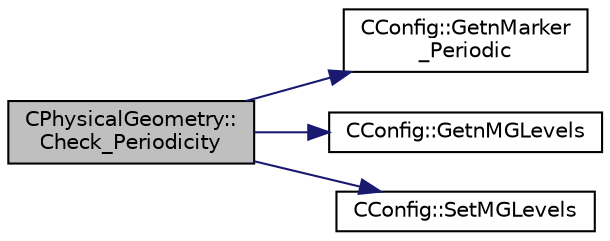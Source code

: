 digraph "CPhysicalGeometry::Check_Periodicity"
{
 // LATEX_PDF_SIZE
  edge [fontname="Helvetica",fontsize="10",labelfontname="Helvetica",labelfontsize="10"];
  node [fontname="Helvetica",fontsize="10",shape=record];
  rankdir="LR";
  Node1 [label="CPhysicalGeometry::\lCheck_Periodicity",height=0.2,width=0.4,color="black", fillcolor="grey75", style="filled", fontcolor="black",tooltip="Check the mesh for periodicity and deactivate multigrid if periodicity is found."];
  Node1 -> Node2 [color="midnightblue",fontsize="10",style="solid",fontname="Helvetica"];
  Node2 [label="CConfig::GetnMarker\l_Periodic",height=0.2,width=0.4,color="black", fillcolor="white", style="filled",URL="$classCConfig.html#a8d41ac571359049bbdc4b7927e7c328a",tooltip="Get the total number of periodic markers."];
  Node1 -> Node3 [color="midnightblue",fontsize="10",style="solid",fontname="Helvetica"];
  Node3 [label="CConfig::GetnMGLevels",height=0.2,width=0.4,color="black", fillcolor="white", style="filled",URL="$classCConfig.html#a15a61a6f9a1d415c3509018f4916c5c1",tooltip="Get the number of multigrid levels."];
  Node1 -> Node4 [color="midnightblue",fontsize="10",style="solid",fontname="Helvetica"];
  Node4 [label="CConfig::SetMGLevels",height=0.2,width=0.4,color="black", fillcolor="white", style="filled",URL="$classCConfig.html#aa4df56597133c806ce1d2d943496dd25",tooltip="Set the number of multigrid levels."];
}
